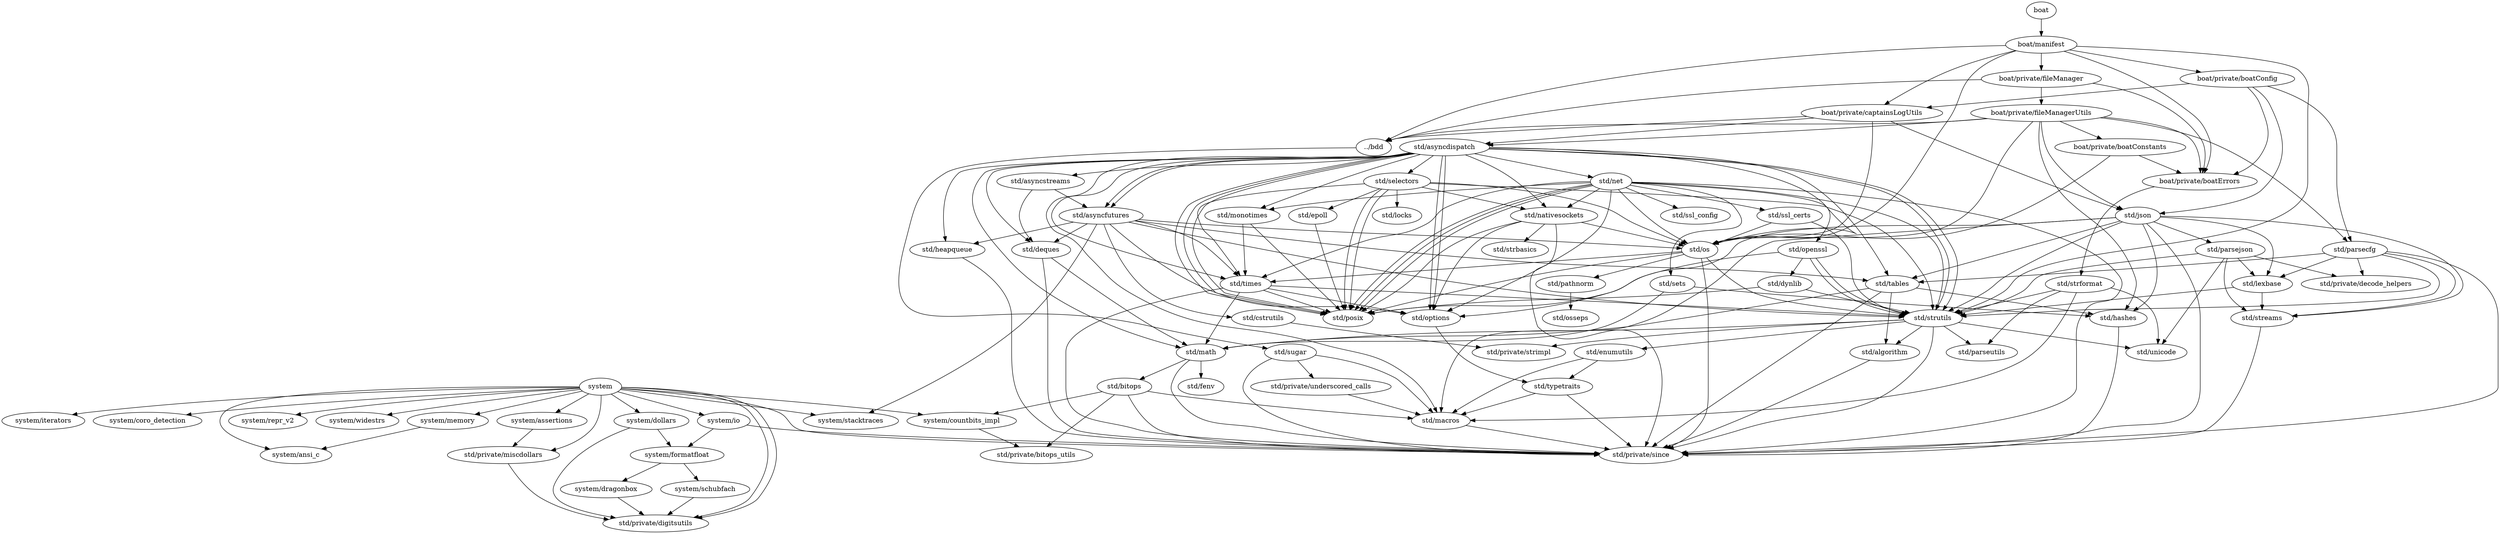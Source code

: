digraph boat {
"system" -> "std/private/since";
"system/memory" -> "system/ansi_c";
"system" -> "system/ansi_c";
"system" -> "system/memory";
"std/private/miscdollars" -> "std/private/digitsutils";
"system/assertions" -> "std/private/miscdollars";
"system" -> "system/assertions";
"system" -> "system/iterators";
"system" -> "system/coro_detection";
"system/dollars" -> "std/private/digitsutils";
"system/dragonbox" -> "std/private/digitsutils";
"system/schubfach" -> "std/private/digitsutils";
"system/formatfloat" -> "system/dragonbox";
"system/formatfloat" -> "system/schubfach";
"system/dollars" -> "system/formatfloat";
"system" -> "system/dollars";
"system/countbits_impl" -> "std/private/bitops_utils";
"system" -> "std/private/miscdollars";
"system" -> "system/stacktraces";
"system" -> "system/countbits_impl";
"system" -> "std/private/digitsutils";
"system" -> "std/private/digitsutils";
"system" -> "system/repr_v2";
"system" -> "system/widestrs";
"system/io" -> "std/private/since";
"system/io" -> "system/formatfloat";
"system" -> "system/io";
"std/sugar" -> "std/private/since";
"std/macros" -> "std/private/since";
"std/sugar" -> "std/macros";
"std/private/underscored_calls" -> "std/macros";
"std/sugar" -> "std/private/underscored_calls";
"../bdd" -> "std/sugar";
"boat/manifest" -> "../bdd";
"std/os" -> "std/private/since";
"std/strutils" -> "std/parseutils";
"std/math" -> "std/private/since";
"std/bitops" -> "std/macros";
"std/bitops" -> "std/private/since";
"std/bitops" -> "std/private/bitops_utils";
"std/bitops" -> "system/countbits_impl";
"std/math" -> "std/bitops";
"std/math" -> "std/fenv";
"std/strutils" -> "std/math";
"std/algorithm" -> "std/private/since";
"std/strutils" -> "std/algorithm";
"std/enumutils" -> "std/macros";
"std/typetraits" -> "std/private/since";
"std/typetraits" -> "std/macros";
"std/enumutils" -> "std/typetraits";
"std/strutils" -> "std/enumutils";
"std/strutils" -> "std/unicode";
"std/strutils" -> "std/private/since";
"std/strutils" -> "std/private/strimpl";
"std/pathnorm" -> "std/osseps";
"std/os" -> "std/strutils";
"std/os" -> "std/pathnorm";
"std/options" -> "std/typetraits";
"std/times" -> "std/strutils";
"std/times" -> "std/math";
"std/times" -> "std/options";
"std/times" -> "std/private/since";
"std/times" -> "std/posix";
"std/os" -> "std/posix";
"std/os" -> "std/times";
"boat/manifest" -> "std/os";
"boat/manifest" -> "std/strutils";
"boat/private/captainsLogUtils" -> "../bdd";
"std/tables" -> "std/private/since";
"std/hashes" -> "std/private/since";
"std/tables" -> "std/hashes";
"std/tables" -> "std/math";
"std/tables" -> "std/algorithm";
"std/heapqueue" -> "std/private/since";
"std/deques" -> "std/private/since";
"std/deques" -> "std/math";
"std/cstrutils" -> "std/private/strimpl";
"std/asyncfutures" -> "std/os";
"std/asyncfutures" -> "std/tables";
"std/asyncfutures" -> "std/strutils";
"std/asyncfutures" -> "std/times";
"std/asyncfutures" -> "std/heapqueue";
"std/asyncfutures" -> "std/options";
"std/asyncfutures" -> "std/deques";
"std/asyncfutures" -> "std/cstrutils";
"std/asyncfutures" -> "system/stacktraces";
"std/asyncstreams" -> "std/asyncfutures";
"std/asyncstreams" -> "std/deques";
"std/asyncdispatch" -> "std/os";
"std/asyncdispatch" -> "std/tables";
"std/asyncdispatch" -> "std/strutils";
"std/asyncdispatch" -> "std/times";
"std/asyncdispatch" -> "std/heapqueue";
"std/asyncdispatch" -> "std/options";
"std/asyncdispatch" -> "std/asyncstreams";
"std/monotimes" -> "std/times";
"std/monotimes" -> "std/posix";
"std/asyncdispatch" -> "std/options";
"std/asyncdispatch" -> "std/math";
"std/asyncdispatch" -> "std/monotimes";
"std/asyncdispatch" -> "std/asyncfutures";
"std/nativesockets" -> "std/os";
"std/nativesockets" -> "std/options";
"std/nativesockets" -> "std/private/since";
"std/nativesockets" -> "std/strbasics";
"std/nativesockets" -> "std/posix";
"std/net" -> "std/private/since";
"std/net" -> "std/nativesockets";
"std/sets" -> "std/hashes";
"std/sets" -> "std/math";
"std/net" -> "std/os";
"std/net" -> "std/strutils";
"std/net" -> "std/times";
"std/net" -> "std/sets";
"std/net" -> "std/options";
"std/net" -> "std/monotimes";
"std/net" -> "std/ssl_config";
"std/openssl" -> "std/strutils";
"std/openssl" -> "std/posix";
"std/dynlib" -> "std/strutils";
"std/dynlib" -> "std/posix";
"std/openssl" -> "std/dynlib";
"std/openssl" -> "std/strutils";
"std/ssl_certs" -> "std/os";
"std/ssl_certs" -> "std/strutils";
"std/net" -> "std/openssl";
"std/net" -> "std/ssl_certs";
"std/net" -> "std/posix";
"std/net" -> "std/posix";
"std/net" -> "std/posix";
"std/asyncdispatch" -> "std/nativesockets";
"std/asyncdispatch" -> "std/net";
"std/asyncdispatch" -> "std/deques";
"std/selectors" -> "std/os";
"std/selectors" -> "std/nativesockets";
"std/epoll" -> "std/posix";
"std/selectors" -> "std/strutils";
"std/selectors" -> "std/locks";
"std/selectors" -> "std/posix";
"std/selectors" -> "std/posix";
"std/selectors" -> "std/times";
"std/selectors" -> "std/epoll";
"std/asyncdispatch" -> "std/selectors";
"std/asyncdispatch" -> "std/posix";
"std/asyncdispatch" -> "std/posix";
"std/asyncdispatch" -> "std/macros";
"std/asyncdispatch" -> "std/strutils";
"std/asyncdispatch" -> "std/asyncfutures";
"std/asyncdispatch" -> "std/posix";
"std/streams" -> "std/private/since";
"std/lexbase" -> "std/strutils";
"std/lexbase" -> "std/streams";
"std/parsejson" -> "std/strutils";
"std/parsejson" -> "std/lexbase";
"std/parsejson" -> "std/streams";
"std/parsejson" -> "std/unicode";
"std/parsejson" -> "std/private/decode_helpers";
"std/json" -> "std/hashes";
"std/json" -> "std/tables";
"std/json" -> "std/strutils";
"std/json" -> "std/lexbase";
"std/json" -> "std/streams";
"std/json" -> "std/macros";
"std/json" -> "std/parsejson";
"std/json" -> "std/options";
"std/json" -> "std/private/since";
"boat/private/captainsLogUtils" -> "std/asyncdispatch";
"boat/private/captainsLogUtils" -> "std/json";
"boat/private/captainsLogUtils" -> "std/os";
"boat/manifest" -> "boat/private/captainsLogUtils";
"std/parsecfg" -> "std/strutils";
"std/parsecfg" -> "std/lexbase";
"std/parsecfg" -> "std/streams";
"std/parsecfg" -> "std/tables";
"std/parsecfg" -> "std/private/decode_helpers";
"std/parsecfg" -> "std/private/since";
"boat/private/boatConfig" -> "std/parsecfg";
"boat/private/boatConfig" -> "std/json";
"boat/private/boatConfig" -> "boat/private/captainsLogUtils";
"std/strformat" -> "std/macros";
"std/strformat" -> "std/parseutils";
"std/strformat" -> "std/unicode";
"std/strformat" -> "std/strutils";
"boat/private/boatErrors" -> "std/strformat";
"boat/private/boatConfig" -> "boat/private/boatErrors";
"boat/private/fileManager" -> "../bdd";
"boat/private/fileManagerUtils" -> "../bdd";
"boat/private/fileManagerUtils" -> "std/asyncdispatch";
"boat/private/fileManagerUtils" -> "std/hashes";
"boat/private/fileManagerUtils" -> "std/json";
"boat/private/fileManagerUtils" -> "std/os";
"boat/private/fileManagerUtils" -> "std/parsecfg";
"boat/private/boatConstants" -> "std/os";
"boat/private/boatConstants" -> "boat/private/boatErrors";
"boat/private/fileManagerUtils" -> "boat/private/boatErrors";
"boat/private/fileManagerUtils" -> "boat/private/boatConstants";
"boat/private/fileManager" -> "boat/private/boatErrors";
"boat/private/fileManager" -> "boat/private/fileManagerUtils";
"boat/manifest" -> "boat/private/boatConfig";
"boat/manifest" -> "boat/private/boatErrors";
"boat/manifest" -> "boat/private/fileManager";
"boat" -> "boat/manifest";
}
